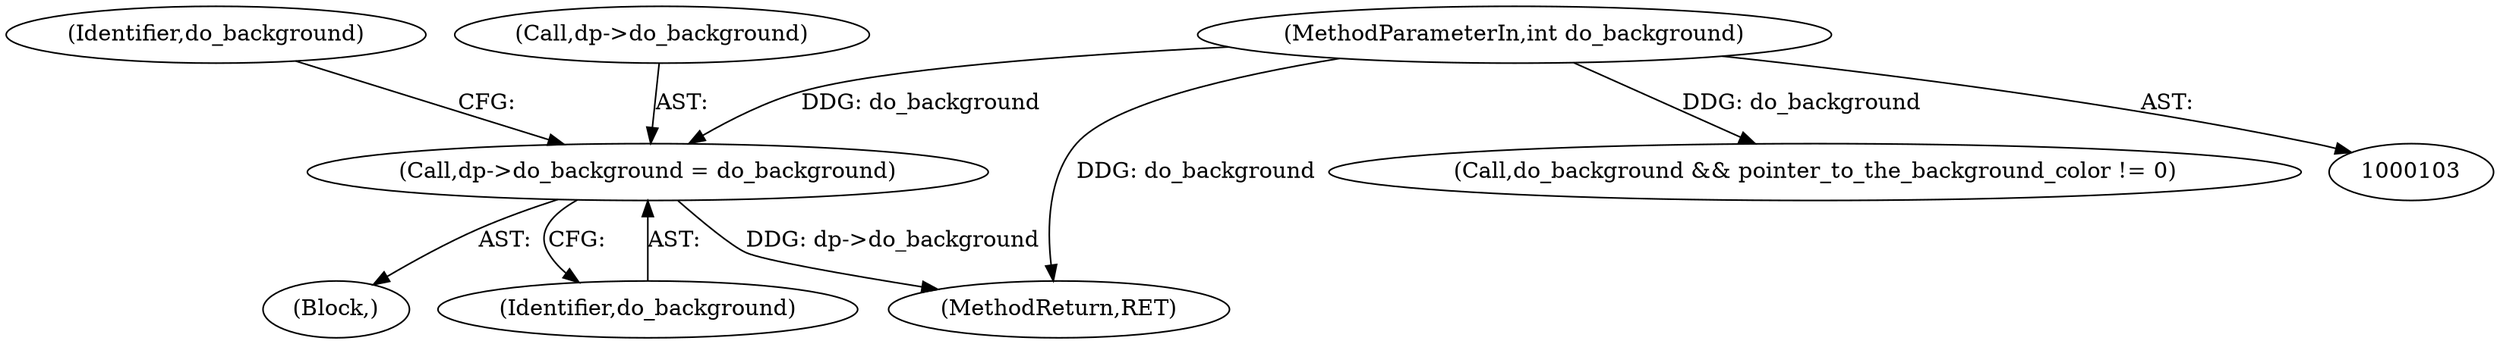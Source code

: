 digraph "0_Android_9d4853418ab2f754c2b63e091c29c5529b8b86ca_45@pointer" {
"1000177" [label="(Call,dp->do_background = do_background)"];
"1000114" [label="(MethodParameterIn,int do_background)"];
"1000117" [label="(Block,)"];
"1000177" [label="(Call,dp->do_background = do_background)"];
"1000114" [label="(MethodParameterIn,int do_background)"];
"1000181" [label="(Identifier,do_background)"];
"1000218" [label="(MethodReturn,RET)"];
"1000183" [label="(Call,do_background && pointer_to_the_background_color != 0)"];
"1000184" [label="(Identifier,do_background)"];
"1000178" [label="(Call,dp->do_background)"];
"1000177" -> "1000117"  [label="AST: "];
"1000177" -> "1000181"  [label="CFG: "];
"1000178" -> "1000177"  [label="AST: "];
"1000181" -> "1000177"  [label="AST: "];
"1000184" -> "1000177"  [label="CFG: "];
"1000177" -> "1000218"  [label="DDG: dp->do_background"];
"1000114" -> "1000177"  [label="DDG: do_background"];
"1000114" -> "1000103"  [label="AST: "];
"1000114" -> "1000218"  [label="DDG: do_background"];
"1000114" -> "1000183"  [label="DDG: do_background"];
}
